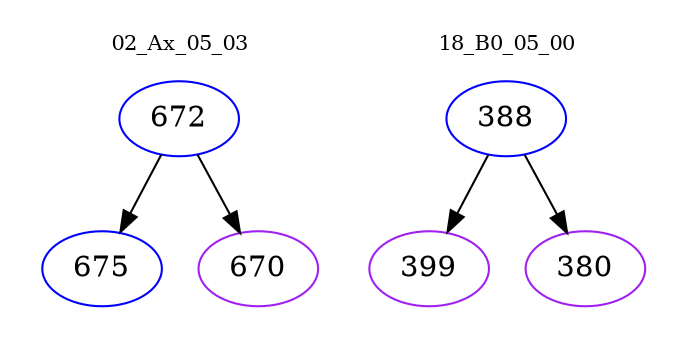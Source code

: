 digraph{
subgraph cluster_0 {
color = white
label = "02_Ax_05_03";
fontsize=10;
T0_672 [label="672", color="blue"]
T0_672 -> T0_675 [color="black"]
T0_675 [label="675", color="blue"]
T0_672 -> T0_670 [color="black"]
T0_670 [label="670", color="purple"]
}
subgraph cluster_1 {
color = white
label = "18_B0_05_00";
fontsize=10;
T1_388 [label="388", color="blue"]
T1_388 -> T1_399 [color="black"]
T1_399 [label="399", color="purple"]
T1_388 -> T1_380 [color="black"]
T1_380 [label="380", color="purple"]
}
}
